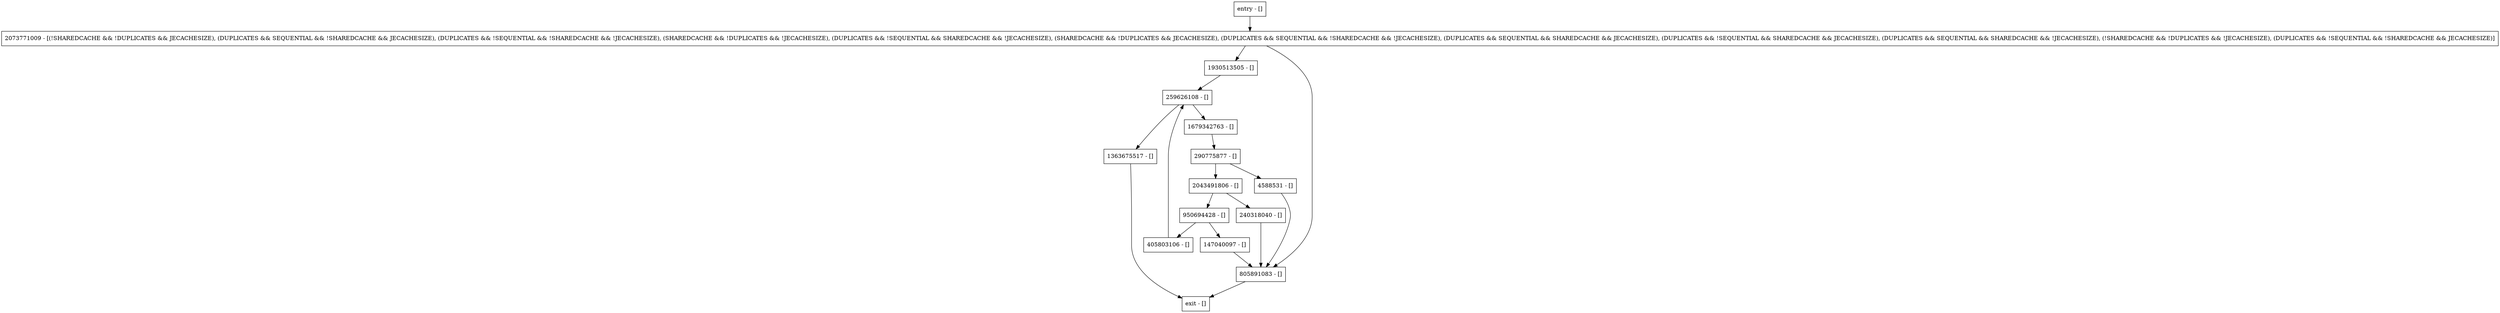 digraph waitForEvent {
node [shape=record];
2073771009 [label="2073771009 - [(!SHAREDCACHE && !DUPLICATES && JECACHESIZE), (DUPLICATES && SEQUENTIAL && !SHAREDCACHE && JECACHESIZE), (DUPLICATES && !SEQUENTIAL && !SHAREDCACHE && !JECACHESIZE), (SHAREDCACHE && !DUPLICATES && !JECACHESIZE), (DUPLICATES && !SEQUENTIAL && SHAREDCACHE && !JECACHESIZE), (SHAREDCACHE && !DUPLICATES && JECACHESIZE), (DUPLICATES && SEQUENTIAL && !SHAREDCACHE && !JECACHESIZE), (DUPLICATES && SEQUENTIAL && SHAREDCACHE && JECACHESIZE), (DUPLICATES && !SEQUENTIAL && SHAREDCACHE && JECACHESIZE), (DUPLICATES && SEQUENTIAL && SHAREDCACHE && !JECACHESIZE), (!SHAREDCACHE && !DUPLICATES && !JECACHESIZE), (DUPLICATES && !SEQUENTIAL && !SHAREDCACHE && JECACHESIZE)]"];
405803106 [label="405803106 - []"];
1930513505 [label="1930513505 - []"];
290775877 [label="290775877 - []"];
259626108 [label="259626108 - []"];
entry [label="entry - []"];
exit [label="exit - []"];
2043491806 [label="2043491806 - []"];
1363675517 [label="1363675517 - []"];
4588531 [label="4588531 - []"];
1679342763 [label="1679342763 - []"];
240318040 [label="240318040 - []"];
950694428 [label="950694428 - []"];
805891083 [label="805891083 - []"];
147040097 [label="147040097 - []"];
entry;
exit;
2073771009 -> 1930513505;
2073771009 -> 805891083;
405803106 -> 259626108;
1930513505 -> 259626108;
290775877 -> 2043491806;
290775877 -> 4588531;
259626108 -> 1363675517;
259626108 -> 1679342763;
entry -> 2073771009;
2043491806 -> 240318040;
2043491806 -> 950694428;
1363675517 -> exit;
4588531 -> 805891083;
1679342763 -> 290775877;
240318040 -> 805891083;
950694428 -> 405803106;
950694428 -> 147040097;
805891083 -> exit;
147040097 -> 805891083;
}

